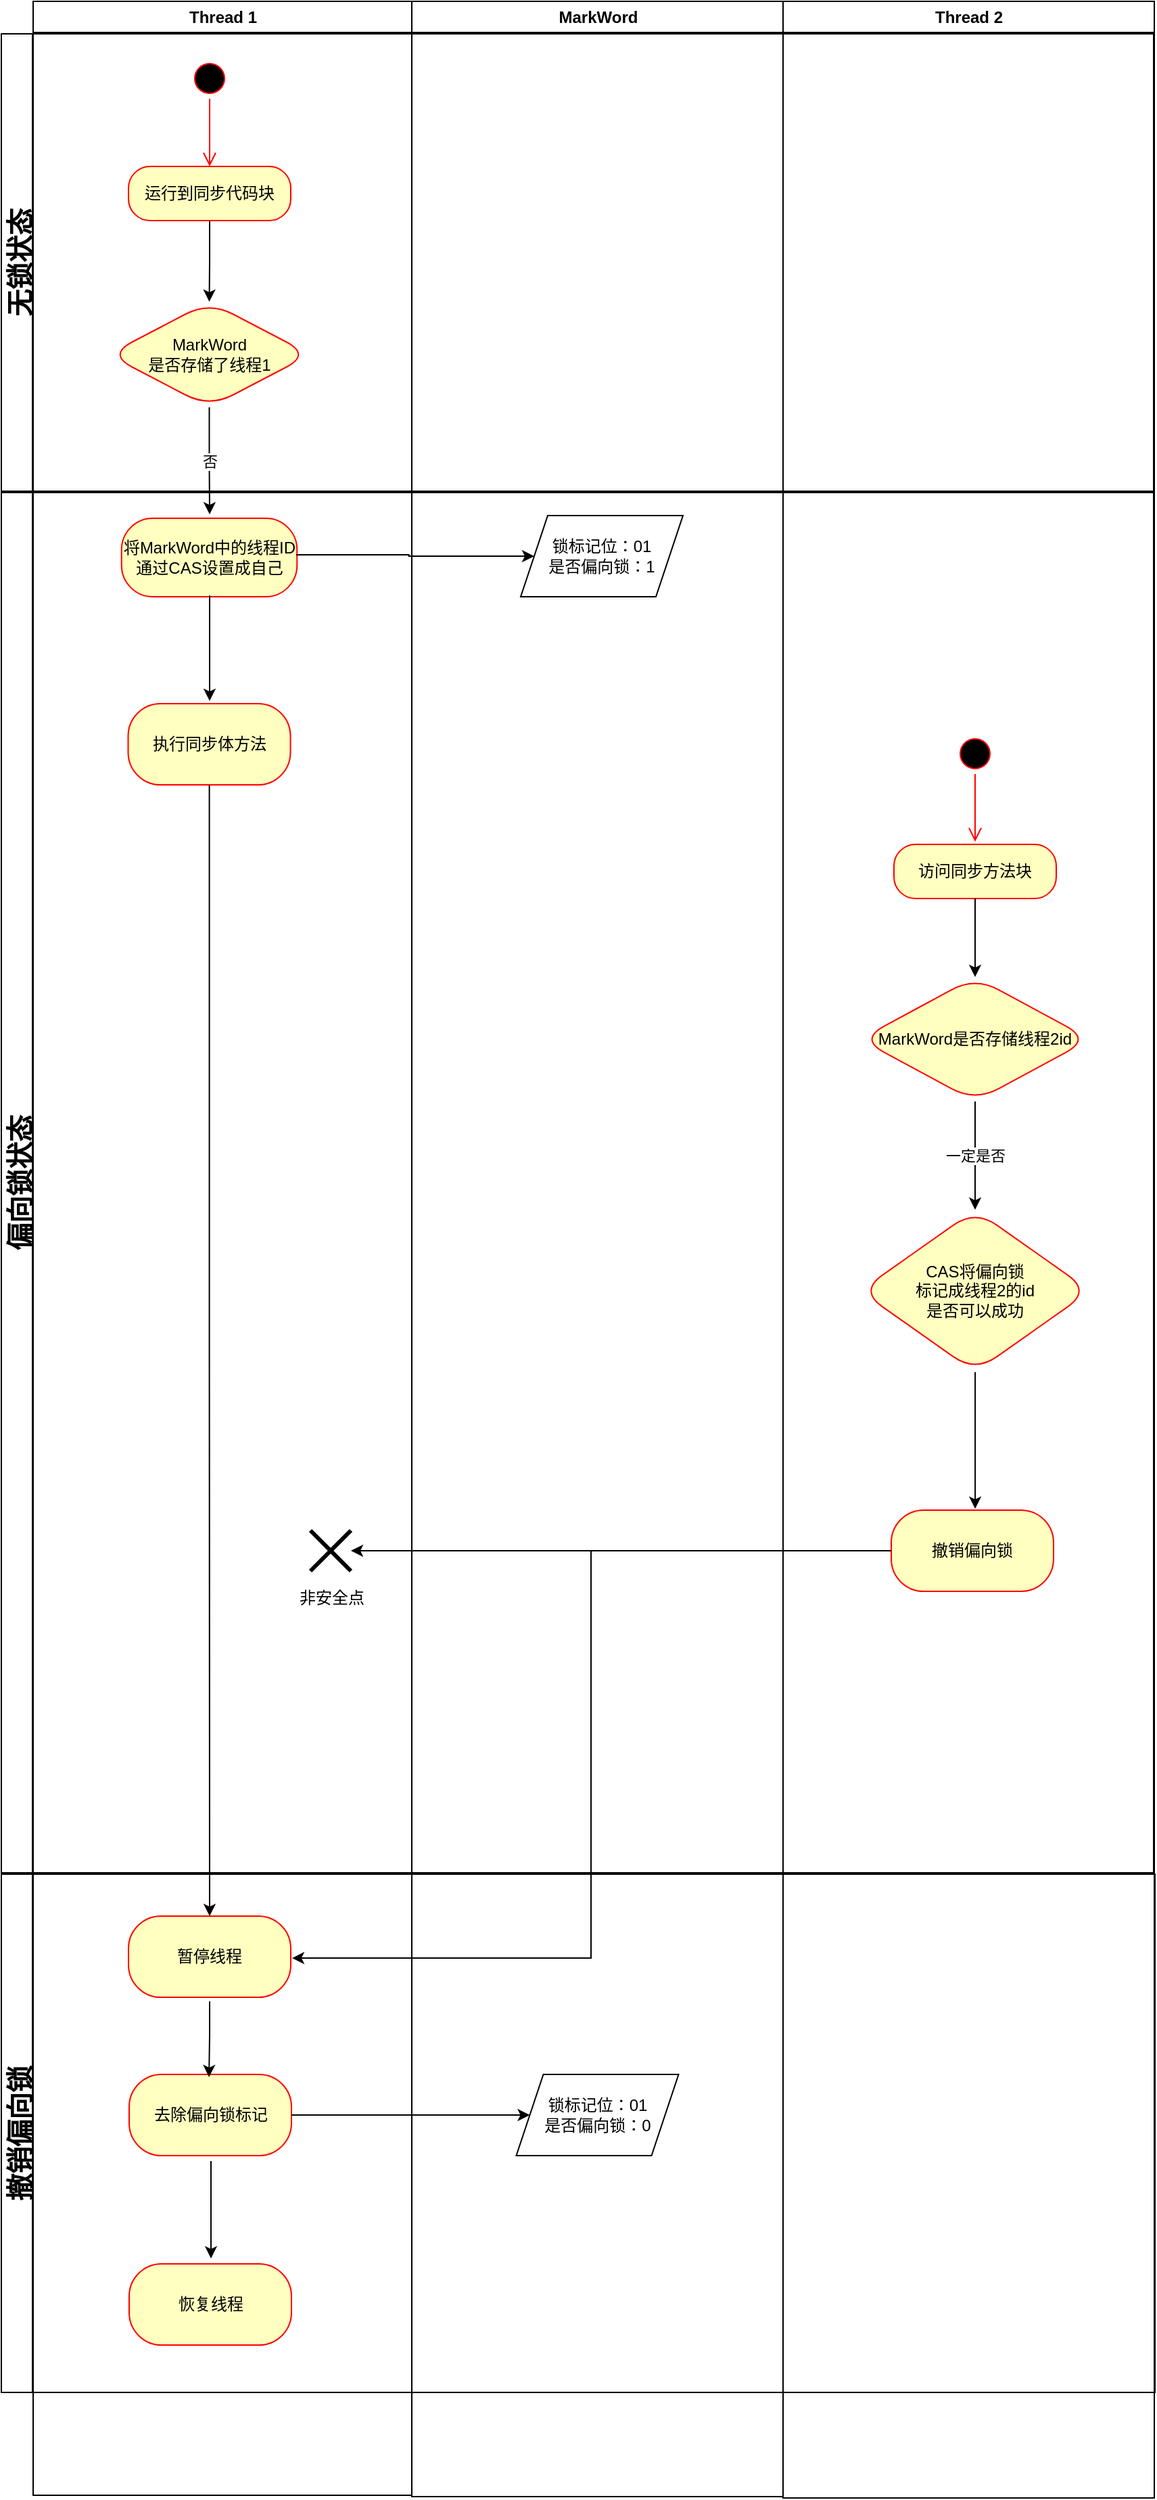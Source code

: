 <mxfile version="16.4.6" type="github" pages="3">
  <diagram name="Page-1" id="e7e014a7-5840-1c2e-5031-d8a46d1fe8dd">
    <mxGraphModel dx="1038" dy="547" grid="0" gridSize="10" guides="0" tooltips="1" connect="1" arrows="1" fold="1" page="1" pageScale="1" pageWidth="50000" pageHeight="3400" background="none" math="0" shadow="0">
      <root>
        <mxCell id="0" />
        <mxCell id="1" parent="0" />
        <mxCell id="2" value="Thread 1" style="swimlane;whiteSpace=wrap;fillColor=default;" parent="1" vertex="1">
          <mxGeometry x="164.5" y="128" width="280" height="1843" as="geometry">
            <mxRectangle x="164.5" y="128" width="80" height="23" as="alternateBounds" />
          </mxGeometry>
        </mxCell>
        <mxCell id="wDrUYWlxCvy98e6c7wN1-69" value="" style="edgeStyle=orthogonalEdgeStyle;rounded=0;orthogonalLoop=1;jettySize=auto;html=1;" parent="2" source="wDrUYWlxCvy98e6c7wN1-64" target="wDrUYWlxCvy98e6c7wN1-68" edge="1">
          <mxGeometry relative="1" as="geometry" />
        </mxCell>
        <mxCell id="wDrUYWlxCvy98e6c7wN1-64" value="运行到同步代码块" style="rounded=1;whiteSpace=wrap;html=1;arcSize=40;fontColor=#000000;fillColor=#ffffc0;strokeColor=#ff0000;" parent="2" vertex="1">
          <mxGeometry x="70.5" y="122" width="120" height="40" as="geometry" />
        </mxCell>
        <mxCell id="wDrUYWlxCvy98e6c7wN1-66" value="" style="ellipse;html=1;shape=startState;fillColor=#000000;strokeColor=#ff0000;" parent="2" vertex="1">
          <mxGeometry x="115.5" y="42" width="30" height="30" as="geometry" />
        </mxCell>
        <mxCell id="wDrUYWlxCvy98e6c7wN1-67" value="" style="edgeStyle=orthogonalEdgeStyle;html=1;verticalAlign=bottom;endArrow=open;endSize=8;strokeColor=#ff0000;rounded=0;entryX=0.5;entryY=0;entryDx=0;entryDy=0;entryPerimeter=0;" parent="2" source="wDrUYWlxCvy98e6c7wN1-66" target="wDrUYWlxCvy98e6c7wN1-64" edge="1">
          <mxGeometry relative="1" as="geometry">
            <mxPoint x="130.5" y="132" as="targetPoint" />
          </mxGeometry>
        </mxCell>
        <mxCell id="wDrUYWlxCvy98e6c7wN1-68" value="MarkWord&lt;br&gt;是否存储了线程1" style="rhombus;whiteSpace=wrap;html=1;fillColor=#ffffc0;strokeColor=#ff0000;fontColor=#000000;rounded=1;arcSize=40;" parent="2" vertex="1">
          <mxGeometry x="55.5" y="222" width="149.5" height="78" as="geometry" />
        </mxCell>
        <mxCell id="wDrUYWlxCvy98e6c7wN1-70" value="将MarkWord中的线程ID通过CAS设置成自己" style="whiteSpace=wrap;html=1;fillColor=#ffffc0;strokeColor=#ff0000;fontColor=#000000;rounded=1;arcSize=40;" parent="2" vertex="1">
          <mxGeometry x="65.38" y="382" width="129.75" height="58" as="geometry" />
        </mxCell>
        <mxCell id="wDrUYWlxCvy98e6c7wN1-71" value="否" style="edgeStyle=orthogonalEdgeStyle;rounded=0;orthogonalLoop=1;jettySize=auto;html=1;entryX=0.502;entryY=-0.05;entryDx=0;entryDy=0;entryPerimeter=0;" parent="2" source="wDrUYWlxCvy98e6c7wN1-68" target="wDrUYWlxCvy98e6c7wN1-70" edge="1">
          <mxGeometry relative="1" as="geometry">
            <mxPoint x="130.5" y="372" as="targetPoint" />
          </mxGeometry>
        </mxCell>
        <mxCell id="wDrUYWlxCvy98e6c7wN1-97" value="" style="shape=umlDestroy;whiteSpace=wrap;html=1;strokeWidth=3;fillColor=default;" parent="2" vertex="1">
          <mxGeometry x="205" y="1130" width="30" height="30" as="geometry" />
        </mxCell>
        <mxCell id="wDrUYWlxCvy98e6c7wN1-98" value="非安全点" style="text;html=1;resizable=0;autosize=1;align=center;verticalAlign=middle;points=[];fillColor=none;strokeColor=none;rounded=0;" parent="2" vertex="1">
          <mxGeometry x="191" y="1171" width="58" height="18" as="geometry" />
        </mxCell>
        <mxCell id="wDrUYWlxCvy98e6c7wN1-101" value="去除偏向锁标记" style="whiteSpace=wrap;html=1;fillColor=#ffffc0;strokeColor=#ff0000;fontColor=#000000;rounded=1;arcSize=40;" parent="2" vertex="1">
          <mxGeometry x="71" y="1532" width="120" height="60" as="geometry" />
        </mxCell>
        <mxCell id="3" value="Thread 2" style="swimlane;whiteSpace=wrap" parent="1" vertex="1">
          <mxGeometry x="719" y="128" width="274.5" height="1845" as="geometry">
            <mxRectangle x="444.5" y="128" width="80" height="23" as="alternateBounds" />
          </mxGeometry>
        </mxCell>
        <mxCell id="wDrUYWlxCvy98e6c7wN1-81" value="" style="ellipse;html=1;shape=startState;fillColor=#000000;strokeColor=#ff0000;" parent="3" vertex="1">
          <mxGeometry x="127" y="541" width="30" height="30" as="geometry" />
        </mxCell>
        <mxCell id="wDrUYWlxCvy98e6c7wN1-82" value="" style="edgeStyle=orthogonalEdgeStyle;html=1;verticalAlign=bottom;endArrow=open;endSize=8;strokeColor=#ff0000;rounded=0;" parent="3" source="wDrUYWlxCvy98e6c7wN1-81" edge="1">
          <mxGeometry relative="1" as="geometry">
            <mxPoint x="142" y="621" as="targetPoint" />
          </mxGeometry>
        </mxCell>
        <mxCell id="wDrUYWlxCvy98e6c7wN1-85" value="访问同步方法块" style="rounded=1;whiteSpace=wrap;html=1;arcSize=40;fontColor=#000000;fillColor=#ffffc0;strokeColor=#ff0000;" parent="3" vertex="1">
          <mxGeometry x="82" y="623" width="120" height="40" as="geometry" />
        </mxCell>
        <mxCell id="wDrUYWlxCvy98e6c7wN1-87" value="MarkWord是否存储线程2id" style="rhombus;whiteSpace=wrap;html=1;fillColor=#ffffc0;strokeColor=#ff0000;fontColor=#000000;rounded=1;arcSize=40;" parent="3" vertex="1">
          <mxGeometry x="57" y="721" width="170" height="92" as="geometry" />
        </mxCell>
        <mxCell id="wDrUYWlxCvy98e6c7wN1-88" value="" style="edgeStyle=orthogonalEdgeStyle;rounded=0;orthogonalLoop=1;jettySize=auto;html=1;" parent="3" source="wDrUYWlxCvy98e6c7wN1-85" target="wDrUYWlxCvy98e6c7wN1-87" edge="1">
          <mxGeometry relative="1" as="geometry" />
        </mxCell>
        <mxCell id="wDrUYWlxCvy98e6c7wN1-91" value="撤销偏向锁" style="whiteSpace=wrap;html=1;fillColor=#ffffc0;strokeColor=#ff0000;fontColor=#000000;rounded=1;arcSize=40;" parent="3" vertex="1">
          <mxGeometry x="80" y="1115" width="120" height="60" as="geometry" />
        </mxCell>
        <mxCell id="wDrUYWlxCvy98e6c7wN1-74" value="MarkWord" style="swimlane;whiteSpace=wrap" parent="1" vertex="1">
          <mxGeometry x="444.5" y="128" width="274.5" height="1844" as="geometry">
            <mxRectangle x="444.5" y="128" width="80" height="23" as="alternateBounds" />
          </mxGeometry>
        </mxCell>
        <mxCell id="wDrUYWlxCvy98e6c7wN1-76" value="锁标记位：01&lt;br&gt;是否偏向锁：1" style="shape=parallelogram;perimeter=parallelogramPerimeter;whiteSpace=wrap;html=1;fixedSize=1;fillColor=default;" parent="wDrUYWlxCvy98e6c7wN1-74" vertex="1">
          <mxGeometry x="80.5" y="380" width="120" height="60" as="geometry" />
        </mxCell>
        <mxCell id="wDrUYWlxCvy98e6c7wN1-105" value="锁标记位：01&lt;br&gt;是否偏向锁：0" style="shape=parallelogram;perimeter=parallelogramPerimeter;whiteSpace=wrap;html=1;fixedSize=1;fillColor=default;" parent="wDrUYWlxCvy98e6c7wN1-74" vertex="1">
          <mxGeometry x="77.25" y="1532" width="120" height="60" as="geometry" />
        </mxCell>
        <mxCell id="wDrUYWlxCvy98e6c7wN1-78" style="edgeStyle=orthogonalEdgeStyle;rounded=0;orthogonalLoop=1;jettySize=auto;html=1;entryX=0;entryY=0.5;entryDx=0;entryDy=0;exitX=0.995;exitY=0.466;exitDx=0;exitDy=0;exitPerimeter=0;" parent="1" source="wDrUYWlxCvy98e6c7wN1-70" target="wDrUYWlxCvy98e6c7wN1-76" edge="1">
          <mxGeometry relative="1" as="geometry">
            <mxPoint x="365" y="540" as="sourcePoint" />
          </mxGeometry>
        </mxCell>
        <mxCell id="wDrUYWlxCvy98e6c7wN1-93" style="edgeStyle=orthogonalEdgeStyle;rounded=0;orthogonalLoop=1;jettySize=auto;html=1;entryX=0.5;entryY=0;entryDx=0;entryDy=0;" parent="1" source="wDrUYWlxCvy98e6c7wN1-79" target="wDrUYWlxCvy98e6c7wN1-99" edge="1">
          <mxGeometry relative="1" as="geometry">
            <mxPoint x="297.04" y="1433" as="targetPoint" />
          </mxGeometry>
        </mxCell>
        <mxCell id="wDrUYWlxCvy98e6c7wN1-79" value="执行同步体方法" style="whiteSpace=wrap;html=1;fillColor=#ffffc0;strokeColor=#ff0000;fontColor=#000000;rounded=1;arcSize=40;" parent="1" vertex="1">
          <mxGeometry x="234.755" y="647" width="120" height="60" as="geometry" />
        </mxCell>
        <mxCell id="wDrUYWlxCvy98e6c7wN1-80" value="" style="edgeStyle=orthogonalEdgeStyle;rounded=0;orthogonalLoop=1;jettySize=auto;html=1;" parent="1" edge="1">
          <mxGeometry relative="1" as="geometry">
            <mxPoint x="295" y="567" as="sourcePoint" />
            <mxPoint x="295" y="645" as="targetPoint" />
          </mxGeometry>
        </mxCell>
        <mxCell id="wDrUYWlxCvy98e6c7wN1-92" value="" style="edgeStyle=orthogonalEdgeStyle;rounded=0;orthogonalLoop=1;jettySize=auto;html=1;entryX=0.517;entryY=-0.017;entryDx=0;entryDy=0;entryPerimeter=0;" parent="1" source="wDrUYWlxCvy98e6c7wN1-89" target="wDrUYWlxCvy98e6c7wN1-91" edge="1">
          <mxGeometry relative="1" as="geometry" />
        </mxCell>
        <mxCell id="wDrUYWlxCvy98e6c7wN1-89" value="CAS将偏向锁&lt;br&gt;标记成线程2的id&lt;br&gt;是否可以成功" style="rhombus;whiteSpace=wrap;html=1;fillColor=#ffffc0;strokeColor=#ff0000;fontColor=#000000;rounded=1;arcSize=40;" parent="1" vertex="1">
          <mxGeometry x="776" y="1021" width="170" height="120" as="geometry" />
        </mxCell>
        <mxCell id="wDrUYWlxCvy98e6c7wN1-90" value="一定是否" style="edgeStyle=orthogonalEdgeStyle;rounded=0;orthogonalLoop=1;jettySize=auto;html=1;" parent="1" source="wDrUYWlxCvy98e6c7wN1-87" target="wDrUYWlxCvy98e6c7wN1-89" edge="1">
          <mxGeometry relative="1" as="geometry" />
        </mxCell>
        <mxCell id="wDrUYWlxCvy98e6c7wN1-96" style="edgeStyle=orthogonalEdgeStyle;rounded=0;orthogonalLoop=1;jettySize=auto;html=1;" parent="1" source="wDrUYWlxCvy98e6c7wN1-91" target="wDrUYWlxCvy98e6c7wN1-97" edge="1">
          <mxGeometry relative="1" as="geometry">
            <mxPoint x="329" y="1273" as="targetPoint" />
          </mxGeometry>
        </mxCell>
        <mxCell id="wDrUYWlxCvy98e6c7wN1-102" value="" style="edgeStyle=orthogonalEdgeStyle;rounded=0;orthogonalLoop=1;jettySize=auto;html=1;entryX=0.492;entryY=0.033;entryDx=0;entryDy=0;entryPerimeter=0;exitX=0.5;exitY=1.05;exitDx=0;exitDy=0;exitPerimeter=0;" parent="1" source="wDrUYWlxCvy98e6c7wN1-99" target="wDrUYWlxCvy98e6c7wN1-101" edge="1">
          <mxGeometry relative="1" as="geometry" />
        </mxCell>
        <mxCell id="wDrUYWlxCvy98e6c7wN1-99" value="暂停线程" style="whiteSpace=wrap;html=1;fillColor=#ffffc0;strokeColor=#ff0000;fontColor=#000000;rounded=1;arcSize=40;" parent="1" vertex="1">
          <mxGeometry x="235" y="1543" width="120" height="60" as="geometry" />
        </mxCell>
        <mxCell id="wDrUYWlxCvy98e6c7wN1-104" style="edgeStyle=orthogonalEdgeStyle;rounded=0;orthogonalLoop=1;jettySize=auto;html=1;entryX=0;entryY=0.5;entryDx=0;entryDy=0;" parent="1" source="wDrUYWlxCvy98e6c7wN1-101" target="wDrUYWlxCvy98e6c7wN1-105" edge="1">
          <mxGeometry relative="1" as="geometry">
            <mxPoint x="522" y="1690" as="targetPoint" />
          </mxGeometry>
        </mxCell>
        <mxCell id="wDrUYWlxCvy98e6c7wN1-107" value="恢复线程" style="whiteSpace=wrap;html=1;fillColor=#ffffc0;strokeColor=#ff0000;fontColor=#000000;rounded=1;arcSize=40;" parent="1" vertex="1">
          <mxGeometry x="235.5" y="1800" width="120" height="60" as="geometry" />
        </mxCell>
        <mxCell id="wDrUYWlxCvy98e6c7wN1-108" value="" style="edgeStyle=orthogonalEdgeStyle;rounded=0;orthogonalLoop=1;jettySize=auto;html=1;" parent="1" edge="1">
          <mxGeometry relative="1" as="geometry">
            <mxPoint x="296" y="1724" as="sourcePoint" />
            <mxPoint x="296" y="1796" as="targetPoint" />
          </mxGeometry>
        </mxCell>
        <mxCell id="wDrUYWlxCvy98e6c7wN1-109" value="无锁状态" style="swimlane;horizontal=0;fillColor=default;fontSize=20;" parent="1" vertex="1">
          <mxGeometry x="141" y="152" width="852" height="338" as="geometry" />
        </mxCell>
        <mxCell id="wDrUYWlxCvy98e6c7wN1-110" value="偏向锁状态" style="swimlane;horizontal=0;fontSize=20;fillColor=default;" parent="1" vertex="1">
          <mxGeometry x="141" y="491" width="852" height="1020" as="geometry" />
        </mxCell>
        <mxCell id="wDrUYWlxCvy98e6c7wN1-111" value="撤销偏向锁" style="swimlane;horizontal=0;fontSize=20;fillColor=default;" parent="1" vertex="1">
          <mxGeometry x="141" y="1512" width="853" height="383" as="geometry" />
        </mxCell>
        <mxCell id="wDrUYWlxCvy98e6c7wN1-112" style="edgeStyle=orthogonalEdgeStyle;rounded=0;orthogonalLoop=1;jettySize=auto;html=1;entryX=1.008;entryY=0.517;entryDx=0;entryDy=0;entryPerimeter=0;fontSize=20;" parent="1" source="wDrUYWlxCvy98e6c7wN1-91" target="wDrUYWlxCvy98e6c7wN1-99" edge="1">
          <mxGeometry relative="1" as="geometry" />
        </mxCell>
      </root>
    </mxGraphModel>
  </diagram>
  <diagram id="Uv8lmdtDqA1FhxDDC_oz" name="Page-2">
    <mxGraphModel dx="1038" dy="547" grid="0" gridSize="10" guides="1" tooltips="1" connect="1" arrows="1" fold="1" page="1" pageScale="1" pageWidth="50000" pageHeight="3400" math="0" shadow="0">
      <root>
        <mxCell id="tnpS3rwjlLAkFFVItpaH-0" />
        <mxCell id="tnpS3rwjlLAkFFVItpaH-1" parent="tnpS3rwjlLAkFFVItpaH-0" />
        <mxCell id="tnpS3rwjlLAkFFVItpaH-2" value="Thread-A" style="swimlane;" parent="tnpS3rwjlLAkFFVItpaH-1" vertex="1">
          <mxGeometry x="281" y="246" width="220" height="779" as="geometry" />
        </mxCell>
        <mxCell id="tnpS3rwjlLAkFFVItpaH-54" style="edgeStyle=orthogonalEdgeStyle;rounded=0;orthogonalLoop=1;jettySize=auto;html=1;exitX=0.5;exitY=1;exitDx=0;exitDy=0;entryX=0.5;entryY=0;entryDx=0;entryDy=0;" parent="tnpS3rwjlLAkFFVItpaH-2" source="tnpS3rwjlLAkFFVItpaH-5" target="tnpS3rwjlLAkFFVItpaH-7" edge="1">
          <mxGeometry relative="1" as="geometry" />
        </mxCell>
        <mxCell id="tnpS3rwjlLAkFFVItpaH-5" value="" style="ellipse;html=1;shape=startState;fillColor=#000000;strokeColor=#ff0000;" parent="tnpS3rwjlLAkFFVItpaH-2" vertex="1">
          <mxGeometry x="95" y="32" width="30" height="30" as="geometry" />
        </mxCell>
        <mxCell id="tnpS3rwjlLAkFFVItpaH-15" style="edgeStyle=orthogonalEdgeStyle;rounded=0;orthogonalLoop=1;jettySize=auto;html=1;exitX=0.5;exitY=1;exitDx=0;exitDy=0;entryX=0.5;entryY=0;entryDx=0;entryDy=0;" parent="tnpS3rwjlLAkFFVItpaH-2" source="tnpS3rwjlLAkFFVItpaH-7" target="tnpS3rwjlLAkFFVItpaH-12" edge="1">
          <mxGeometry relative="1" as="geometry" />
        </mxCell>
        <mxCell id="tnpS3rwjlLAkFFVItpaH-7" value="运行到同步代码块" style="rounded=1;whiteSpace=wrap;html=1;arcSize=40;fontColor=#000000;fillColor=#ffffc0;strokeColor=#ff0000;" parent="tnpS3rwjlLAkFFVItpaH-2" vertex="1">
          <mxGeometry x="48" y="89" width="120" height="40" as="geometry" />
        </mxCell>
        <mxCell id="tnpS3rwjlLAkFFVItpaH-22" value="是" style="edgeStyle=orthogonalEdgeStyle;rounded=0;orthogonalLoop=1;jettySize=auto;html=1;exitX=0.5;exitY=1;exitDx=0;exitDy=0;entryX=0.5;entryY=0;entryDx=0;entryDy=0;" parent="tnpS3rwjlLAkFFVItpaH-2" source="tnpS3rwjlLAkFFVItpaH-12" target="tnpS3rwjlLAkFFVItpaH-21" edge="1">
          <mxGeometry relative="1" as="geometry" />
        </mxCell>
        <mxCell id="tnpS3rwjlLAkFFVItpaH-12" value="判断是否01" style="rhombus;whiteSpace=wrap;html=1;fillColor=#ffffc0;strokeColor=#ff0000;" parent="tnpS3rwjlLAkFFVItpaH-2" vertex="1">
          <mxGeometry x="68" y="162" width="80" height="48" as="geometry" />
        </mxCell>
        <mxCell id="tnpS3rwjlLAkFFVItpaH-52" value="是" style="edgeStyle=orthogonalEdgeStyle;rounded=0;orthogonalLoop=1;jettySize=auto;html=1;exitX=0.5;exitY=1;exitDx=0;exitDy=0;entryX=0.5;entryY=0;entryDx=0;entryDy=0;" parent="tnpS3rwjlLAkFFVItpaH-2" source="tnpS3rwjlLAkFFVItpaH-21" target="tnpS3rwjlLAkFFVItpaH-23" edge="1">
          <mxGeometry relative="1" as="geometry" />
        </mxCell>
        <mxCell id="tnpS3rwjlLAkFFVItpaH-21" value="CAS-ThreadId" style="rhombus;whiteSpace=wrap;html=1;fillColor=#ffffc0;strokeColor=#ff0000;" parent="tnpS3rwjlLAkFFVItpaH-2" vertex="1">
          <mxGeometry x="68" y="236" width="80" height="48" as="geometry" />
        </mxCell>
        <mxCell id="tnpS3rwjlLAkFFVItpaH-53" style="edgeStyle=orthogonalEdgeStyle;rounded=0;orthogonalLoop=1;jettySize=auto;html=1;exitX=0.5;exitY=1;exitDx=0;exitDy=0;entryX=0.5;entryY=0;entryDx=0;entryDy=0;" parent="tnpS3rwjlLAkFFVItpaH-2" source="tnpS3rwjlLAkFFVItpaH-23" target="tnpS3rwjlLAkFFVItpaH-26" edge="1">
          <mxGeometry relative="1" as="geometry" />
        </mxCell>
        <mxCell id="tnpS3rwjlLAkFFVItpaH-23" value="修改MarkWord" style="rounded=1;whiteSpace=wrap;html=1;arcSize=40;fontColor=#000000;fillColor=#ffffc0;strokeColor=#ff0000;" parent="tnpS3rwjlLAkFFVItpaH-2" vertex="1">
          <mxGeometry x="48" y="325" width="120" height="40" as="geometry" />
        </mxCell>
        <mxCell id="tnpS3rwjlLAkFFVItpaH-37" style="edgeStyle=orthogonalEdgeStyle;rounded=0;orthogonalLoop=1;jettySize=auto;html=1;exitX=0.5;exitY=1;exitDx=0;exitDy=0;entryX=0.5;entryY=0;entryDx=0;entryDy=0;" parent="tnpS3rwjlLAkFFVItpaH-2" source="tnpS3rwjlLAkFFVItpaH-26" target="tnpS3rwjlLAkFFVItpaH-36" edge="1">
          <mxGeometry relative="1" as="geometry" />
        </mxCell>
        <mxCell id="tnpS3rwjlLAkFFVItpaH-26" value="进入同步代码块" style="rounded=1;whiteSpace=wrap;html=1;arcSize=40;fontColor=#000000;fillColor=#ffffc0;strokeColor=#ff0000;" parent="tnpS3rwjlLAkFFVItpaH-2" vertex="1">
          <mxGeometry x="48" y="421" width="120" height="40" as="geometry" />
        </mxCell>
        <mxCell id="tnpS3rwjlLAkFFVItpaH-33" value="" style="shape=umlDestroy;whiteSpace=wrap;html=1;strokeWidth=3;" parent="tnpS3rwjlLAkFFVItpaH-2" vertex="1">
          <mxGeometry x="95" y="474" width="30" height="30" as="geometry" />
        </mxCell>
        <mxCell id="tnpS3rwjlLAkFFVItpaH-36" value="暂定线程" style="rounded=1;whiteSpace=wrap;html=1;arcSize=40;fontColor=#000000;fillColor=#ffffc0;strokeColor=#ff0000;" parent="tnpS3rwjlLAkFFVItpaH-2" vertex="1">
          <mxGeometry x="48" y="553" width="120" height="40" as="geometry" />
        </mxCell>
        <mxCell id="tnpS3rwjlLAkFFVItpaH-39" value="解锁，线程Id设置空" style="rounded=1;whiteSpace=wrap;html=1;arcSize=40;fontColor=#000000;fillColor=#ffffc0;strokeColor=#ff0000;" parent="tnpS3rwjlLAkFFVItpaH-2" vertex="1">
          <mxGeometry x="48" y="642" width="120" height="40" as="geometry" />
        </mxCell>
        <mxCell id="tnpS3rwjlLAkFFVItpaH-42" value="该线程获取到轻量锁，并继续执行同步代码块内容" style="rounded=1;whiteSpace=wrap;html=1;arcSize=40;fontColor=#000000;fillColor=#ffffc0;strokeColor=#ff0000;" parent="tnpS3rwjlLAkFFVItpaH-2" vertex="1">
          <mxGeometry x="48" y="734" width="120" height="40" as="geometry" />
        </mxCell>
        <mxCell id="tnpS3rwjlLAkFFVItpaH-3" value="Thread-B" style="swimlane;" parent="tnpS3rwjlLAkFFVItpaH-1" vertex="1">
          <mxGeometry x="721" y="245" width="245" height="780" as="geometry" />
        </mxCell>
        <mxCell id="tnpS3rwjlLAkFFVItpaH-44" style="edgeStyle=orthogonalEdgeStyle;rounded=0;orthogonalLoop=1;jettySize=auto;html=1;exitX=0.5;exitY=1;exitDx=0;exitDy=0;entryX=0.5;entryY=0;entryDx=0;entryDy=0;" parent="tnpS3rwjlLAkFFVItpaH-3" source="tnpS3rwjlLAkFFVItpaH-27" target="tnpS3rwjlLAkFFVItpaH-28" edge="1">
          <mxGeometry relative="1" as="geometry" />
        </mxCell>
        <mxCell id="tnpS3rwjlLAkFFVItpaH-27" value="" style="ellipse;html=1;shape=startState;fillColor=#000000;strokeColor=#ff0000;" parent="tnpS3rwjlLAkFFVItpaH-3" vertex="1">
          <mxGeometry x="116" y="254" width="30" height="30" as="geometry" />
        </mxCell>
        <mxCell id="tnpS3rwjlLAkFFVItpaH-45" style="edgeStyle=orthogonalEdgeStyle;rounded=0;orthogonalLoop=1;jettySize=auto;html=1;exitX=0.5;exitY=1;exitDx=0;exitDy=0;entryX=0.5;entryY=0;entryDx=0;entryDy=0;" parent="tnpS3rwjlLAkFFVItpaH-3" source="tnpS3rwjlLAkFFVItpaH-28" target="tnpS3rwjlLAkFFVItpaH-29" edge="1">
          <mxGeometry relative="1" as="geometry" />
        </mxCell>
        <mxCell id="tnpS3rwjlLAkFFVItpaH-28" value="运行到同步代码块" style="rounded=1;whiteSpace=wrap;html=1;arcSize=40;fontColor=#000000;fillColor=#ffffc0;strokeColor=#ff0000;" parent="tnpS3rwjlLAkFFVItpaH-3" vertex="1">
          <mxGeometry x="71" y="306" width="120" height="40" as="geometry" />
        </mxCell>
        <mxCell id="tnpS3rwjlLAkFFVItpaH-57" value="是" style="edgeStyle=orthogonalEdgeStyle;rounded=0;orthogonalLoop=1;jettySize=auto;html=1;exitX=0.5;exitY=1;exitDx=0;exitDy=0;entryX=0.5;entryY=0;entryDx=0;entryDy=0;" parent="tnpS3rwjlLAkFFVItpaH-3" source="tnpS3rwjlLAkFFVItpaH-29" target="tnpS3rwjlLAkFFVItpaH-30" edge="1">
          <mxGeometry relative="1" as="geometry" />
        </mxCell>
        <mxCell id="tnpS3rwjlLAkFFVItpaH-29" value="判断是否01" style="rhombus;whiteSpace=wrap;html=1;fillColor=#ffffc0;strokeColor=#ff0000;" parent="tnpS3rwjlLAkFFVItpaH-3" vertex="1">
          <mxGeometry x="91" y="368" width="80" height="48" as="geometry" />
        </mxCell>
        <mxCell id="tnpS3rwjlLAkFFVItpaH-48" value="否" style="edgeStyle=orthogonalEdgeStyle;rounded=0;orthogonalLoop=1;jettySize=auto;html=1;exitX=0.5;exitY=1;exitDx=0;exitDy=0;entryX=0.5;entryY=0;entryDx=0;entryDy=0;" parent="tnpS3rwjlLAkFFVItpaH-3" source="tnpS3rwjlLAkFFVItpaH-30" target="tnpS3rwjlLAkFFVItpaH-31" edge="1">
          <mxGeometry relative="1" as="geometry" />
        </mxCell>
        <mxCell id="tnpS3rwjlLAkFFVItpaH-30" value="CAS-ThreadId" style="rhombus;whiteSpace=wrap;html=1;fillColor=#ffffc0;strokeColor=#ff0000;" parent="tnpS3rwjlLAkFFVItpaH-3" vertex="1">
          <mxGeometry x="95" y="440" width="80" height="48" as="geometry" />
        </mxCell>
        <mxCell id="tnpS3rwjlLAkFFVItpaH-56" style="edgeStyle=orthogonalEdgeStyle;rounded=0;orthogonalLoop=1;jettySize=auto;html=1;exitX=0.5;exitY=1;exitDx=0;exitDy=0;entryX=0.5;entryY=0;entryDx=0;entryDy=0;" parent="tnpS3rwjlLAkFFVItpaH-3" source="tnpS3rwjlLAkFFVItpaH-31" target="tnpS3rwjlLAkFFVItpaH-55" edge="1">
          <mxGeometry relative="1" as="geometry" />
        </mxCell>
        <mxCell id="tnpS3rwjlLAkFFVItpaH-31" value="撤销偏向锁" style="rounded=1;whiteSpace=wrap;html=1;arcSize=40;fontColor=#000000;fillColor=#ffffc0;strokeColor=#ff0000;" parent="tnpS3rwjlLAkFFVItpaH-3" vertex="1">
          <mxGeometry x="71" y="523" width="120" height="40" as="geometry" />
        </mxCell>
        <mxCell id="tnpS3rwjlLAkFFVItpaH-55" value="CAS获取轻量级锁" style="rounded=1;whiteSpace=wrap;html=1;arcSize=40;fontColor=#000000;fillColor=#ffffc0;strokeColor=#ff0000;" parent="tnpS3rwjlLAkFFVItpaH-3" vertex="1">
          <mxGeometry x="71" y="730" width="120" height="40" as="geometry" />
        </mxCell>
        <mxCell id="tnpS3rwjlLAkFFVItpaH-4" value="MarkWord" style="swimlane;" parent="tnpS3rwjlLAkFFVItpaH-1" vertex="1">
          <mxGeometry x="501" y="246" width="220" height="779" as="geometry" />
        </mxCell>
        <mxCell id="tnpS3rwjlLAkFFVItpaH-24" value="是否偏向：1&lt;br&gt;ThreadId: Thread-A&lt;br&gt;" style="shape=parallelogram;perimeter=parallelogramPerimeter;whiteSpace=wrap;html=1;fixedSize=1;" parent="tnpS3rwjlLAkFFVItpaH-4" vertex="1">
          <mxGeometry x="39.5" y="313" width="141" height="59" as="geometry" />
        </mxCell>
        <mxCell id="tnpS3rwjlLAkFFVItpaH-40" value="是否偏向：0&lt;br&gt;ThreadId: 置空" style="shape=parallelogram;perimeter=parallelogramPerimeter;whiteSpace=wrap;html=1;fixedSize=1;" parent="tnpS3rwjlLAkFFVItpaH-4" vertex="1">
          <mxGeometry x="39.5" y="632.5" width="141" height="59" as="geometry" />
        </mxCell>
        <mxCell id="tnpS3rwjlLAkFFVItpaH-50" value="锁状态标记：00&lt;br&gt;指向Thread-A的LockRecord" style="shape=parallelogram;perimeter=parallelogramPerimeter;whiteSpace=wrap;html=1;fixedSize=1;" parent="tnpS3rwjlLAkFFVItpaH-4" vertex="1">
          <mxGeometry x="28" y="711" width="141" height="59" as="geometry" />
        </mxCell>
        <mxCell id="tnpS3rwjlLAkFFVItpaH-25" style="edgeStyle=orthogonalEdgeStyle;rounded=0;orthogonalLoop=1;jettySize=auto;html=1;exitX=1;exitY=0.5;exitDx=0;exitDy=0;" parent="tnpS3rwjlLAkFFVItpaH-1" source="tnpS3rwjlLAkFFVItpaH-23" target="tnpS3rwjlLAkFFVItpaH-24" edge="1">
          <mxGeometry relative="1" as="geometry" />
        </mxCell>
        <mxCell id="tnpS3rwjlLAkFFVItpaH-32" style="edgeStyle=orthogonalEdgeStyle;rounded=0;orthogonalLoop=1;jettySize=auto;html=1;exitX=0;exitY=0.5;exitDx=0;exitDy=0;entryX=0.6;entryY=0.467;entryDx=0;entryDy=0;entryPerimeter=0;" parent="tnpS3rwjlLAkFFVItpaH-1" source="tnpS3rwjlLAkFFVItpaH-31" target="tnpS3rwjlLAkFFVItpaH-33" edge="1">
          <mxGeometry relative="1" as="geometry">
            <mxPoint x="408" y="743" as="targetPoint" />
            <Array as="points">
              <mxPoint x="598" y="774" />
              <mxPoint x="598" y="734" />
            </Array>
          </mxGeometry>
        </mxCell>
        <mxCell id="tnpS3rwjlLAkFFVItpaH-34" value="非安全点" style="edgeLabel;html=1;align=center;verticalAlign=middle;resizable=0;points=[];" parent="tnpS3rwjlLAkFFVItpaH-32" vertex="1" connectable="0">
          <mxGeometry x="0.307" y="-1" relative="1" as="geometry">
            <mxPoint as="offset" />
          </mxGeometry>
        </mxCell>
        <mxCell id="tnpS3rwjlLAkFFVItpaH-35" style="edgeStyle=orthogonalEdgeStyle;rounded=0;orthogonalLoop=1;jettySize=auto;html=1;exitX=0;exitY=0.5;exitDx=0;exitDy=0;entryX=1;entryY=0.525;entryDx=0;entryDy=0;entryPerimeter=0;" parent="tnpS3rwjlLAkFFVItpaH-1" source="tnpS3rwjlLAkFFVItpaH-31" target="tnpS3rwjlLAkFFVItpaH-36" edge="1">
          <mxGeometry relative="1" as="geometry">
            <mxPoint x="424" y="835" as="targetPoint" />
            <Array as="points">
              <mxPoint x="683" y="774" />
              <mxPoint x="683" y="820" />
            </Array>
          </mxGeometry>
        </mxCell>
        <mxCell id="tnpS3rwjlLAkFFVItpaH-38" style="edgeStyle=orthogonalEdgeStyle;rounded=0;orthogonalLoop=1;jettySize=auto;html=1;exitX=0.5;exitY=1;exitDx=0;exitDy=0;" parent="tnpS3rwjlLAkFFVItpaH-1" source="tnpS3rwjlLAkFFVItpaH-36" edge="1">
          <mxGeometry relative="1" as="geometry">
            <mxPoint x="389" y="883" as="targetPoint" />
          </mxGeometry>
        </mxCell>
        <mxCell id="tnpS3rwjlLAkFFVItpaH-41" style="edgeStyle=orthogonalEdgeStyle;rounded=0;orthogonalLoop=1;jettySize=auto;html=1;exitX=0.5;exitY=1;exitDx=0;exitDy=0;" parent="tnpS3rwjlLAkFFVItpaH-1" source="tnpS3rwjlLAkFFVItpaH-39" edge="1">
          <mxGeometry relative="1" as="geometry">
            <mxPoint x="389" y="977" as="targetPoint" />
          </mxGeometry>
        </mxCell>
        <mxCell id="tnpS3rwjlLAkFFVItpaH-43" style="edgeStyle=orthogonalEdgeStyle;rounded=0;orthogonalLoop=1;jettySize=auto;html=1;exitX=1;exitY=0.5;exitDx=0;exitDy=0;" parent="tnpS3rwjlLAkFFVItpaH-1" source="tnpS3rwjlLAkFFVItpaH-39" target="tnpS3rwjlLAkFFVItpaH-40" edge="1">
          <mxGeometry relative="1" as="geometry" />
        </mxCell>
        <mxCell id="tnpS3rwjlLAkFFVItpaH-49" style="edgeStyle=orthogonalEdgeStyle;rounded=0;orthogonalLoop=1;jettySize=auto;html=1;exitX=1;exitY=0.5;exitDx=0;exitDy=0;entryX=0;entryY=0.5;entryDx=0;entryDy=0;" parent="tnpS3rwjlLAkFFVItpaH-1" source="tnpS3rwjlLAkFFVItpaH-42" target="tnpS3rwjlLAkFFVItpaH-50" edge="1">
          <mxGeometry relative="1" as="geometry">
            <mxPoint x="547" y="1000" as="targetPoint" />
          </mxGeometry>
        </mxCell>
      </root>
    </mxGraphModel>
  </diagram>
  <diagram id="maikW5gBtwEXTYE0XFR2" name="锁升级整体流程">
    <mxGraphModel dx="1483" dy="781" grid="0" gridSize="10" guides="1" tooltips="1" connect="1" arrows="1" fold="1" page="1" pageScale="1" pageWidth="50000" pageHeight="3400" math="0" shadow="0">
      <root>
        <mxCell id="rmGNk5yUa1o3tPvNaUS6-0" />
        <mxCell id="rmGNk5yUa1o3tPvNaUS6-1" parent="rmGNk5yUa1o3tPvNaUS6-0" />
        <mxCell id="rmGNk5yUa1o3tPvNaUS6-2" value="开始" style="strokeWidth=2;html=1;shape=mxgraph.flowchart.start_1;whiteSpace=wrap;sketch=1;" vertex="1" parent="rmGNk5yUa1o3tPvNaUS6-1">
          <mxGeometry x="565" y="192" width="100" height="60" as="geometry" />
        </mxCell>
        <mxCell id="rmGNk5yUa1o3tPvNaUS6-8" style="edgeStyle=orthogonalEdgeStyle;rounded=0;orthogonalLoop=1;jettySize=auto;html=1;exitX=0.5;exitY=1;exitDx=0;exitDy=0;entryX=0.5;entryY=0;entryDx=0;entryDy=0;entryPerimeter=0;exitPerimeter=0;" edge="1" parent="rmGNk5yUa1o3tPvNaUS6-1" source="rmGNk5yUa1o3tPvNaUS6-2" target="rmGNk5yUa1o3tPvNaUS6-5">
          <mxGeometry relative="1" as="geometry">
            <mxPoint x="615" y="280" as="sourcePoint" />
          </mxGeometry>
        </mxCell>
        <mxCell id="rmGNk5yUa1o3tPvNaUS6-7" value="01:" style="edgeStyle=orthogonalEdgeStyle;rounded=0;orthogonalLoop=1;jettySize=auto;html=1;exitX=0.5;exitY=1;exitDx=0;exitDy=0;exitPerimeter=0;entryX=0.5;entryY=0;entryDx=0;entryDy=0;entryPerimeter=0;" edge="1" parent="rmGNk5yUa1o3tPvNaUS6-1" source="rmGNk5yUa1o3tPvNaUS6-5" target="rmGNk5yUa1o3tPvNaUS6-6">
          <mxGeometry relative="1" as="geometry" />
        </mxCell>
        <mxCell id="rmGNk5yUa1o3tPvNaUS6-5" value="锁状态" style="strokeWidth=2;html=1;shape=mxgraph.flowchart.decision;whiteSpace=wrap;sketch=1;" vertex="1" parent="rmGNk5yUa1o3tPvNaUS6-1">
          <mxGeometry x="561" y="312" width="108" height="82" as="geometry" />
        </mxCell>
        <mxCell id="rmGNk5yUa1o3tPvNaUS6-10" value="是" style="edgeStyle=orthogonalEdgeStyle;rounded=0;orthogonalLoop=1;jettySize=auto;html=1;exitX=0.5;exitY=1;exitDx=0;exitDy=0;exitPerimeter=0;entryX=0.5;entryY=0;entryDx=0;entryDy=0;entryPerimeter=0;" edge="1" parent="rmGNk5yUa1o3tPvNaUS6-1" source="rmGNk5yUa1o3tPvNaUS6-6" target="rmGNk5yUa1o3tPvNaUS6-9">
          <mxGeometry relative="1" as="geometry" />
        </mxCell>
        <mxCell id="rmGNk5yUa1o3tPvNaUS6-15" value="" style="edgeStyle=orthogonalEdgeStyle;rounded=0;orthogonalLoop=1;jettySize=auto;html=1;" edge="1" parent="rmGNk5yUa1o3tPvNaUS6-1" source="rmGNk5yUa1o3tPvNaUS6-6" target="rmGNk5yUa1o3tPvNaUS6-14">
          <mxGeometry relative="1" as="geometry" />
        </mxCell>
        <mxCell id="rmGNk5yUa1o3tPvNaUS6-16" value="否" style="edgeLabel;html=1;align=center;verticalAlign=middle;resizable=0;points=[];" vertex="1" connectable="0" parent="rmGNk5yUa1o3tPvNaUS6-15">
          <mxGeometry x="-0.143" y="-1" relative="1" as="geometry">
            <mxPoint as="offset" />
          </mxGeometry>
        </mxCell>
        <mxCell id="rmGNk5yUa1o3tPvNaUS6-6" value="是否偏向锁" style="strokeWidth=2;html=1;shape=mxgraph.flowchart.decision;whiteSpace=wrap;sketch=1;" vertex="1" parent="rmGNk5yUa1o3tPvNaUS6-1">
          <mxGeometry x="565" y="452" width="100" height="77" as="geometry" />
        </mxCell>
        <mxCell id="rmGNk5yUa1o3tPvNaUS6-11" value="是" style="edgeStyle=orthogonalEdgeStyle;rounded=0;orthogonalLoop=1;jettySize=auto;html=1;exitX=0.5;exitY=1;exitDx=0;exitDy=0;exitPerimeter=0;" edge="1" parent="rmGNk5yUa1o3tPvNaUS6-1" source="rmGNk5yUa1o3tPvNaUS6-9" target="rmGNk5yUa1o3tPvNaUS6-12">
          <mxGeometry relative="1" as="geometry">
            <mxPoint x="615" y="964.6" as="targetPoint" />
          </mxGeometry>
        </mxCell>
        <mxCell id="rmGNk5yUa1o3tPvNaUS6-23" style="edgeStyle=orthogonalEdgeStyle;rounded=0;orthogonalLoop=1;jettySize=auto;html=1;entryX=0;entryY=1;entryDx=0;entryDy=0;" edge="1" parent="rmGNk5yUa1o3tPvNaUS6-1" source="rmGNk5yUa1o3tPvNaUS6-9" target="rmGNk5yUa1o3tPvNaUS6-14">
          <mxGeometry relative="1" as="geometry">
            <Array as="points">
              <mxPoint x="733" y="671" />
              <mxPoint x="733" y="521" />
            </Array>
          </mxGeometry>
        </mxCell>
        <mxCell id="rmGNk5yUa1o3tPvNaUS6-24" value="否" style="edgeLabel;html=1;align=center;verticalAlign=middle;resizable=0;points=[];" vertex="1" connectable="0" parent="rmGNk5yUa1o3tPvNaUS6-23">
          <mxGeometry x="-0.125" y="-2" relative="1" as="geometry">
            <mxPoint as="offset" />
          </mxGeometry>
        </mxCell>
        <mxCell id="rmGNk5yUa1o3tPvNaUS6-9" value="判断MarkWord中记录的ThreadId是否是自己" style="strokeWidth=2;html=1;shape=mxgraph.flowchart.decision;whiteSpace=wrap;sketch=1;" vertex="1" parent="rmGNk5yUa1o3tPvNaUS6-1">
          <mxGeometry x="534" y="614" width="162" height="114" as="geometry" />
        </mxCell>
        <mxCell id="rmGNk5yUa1o3tPvNaUS6-12" value="执行同步方法" style="rounded=1;whiteSpace=wrap;html=1;absoluteArcSize=1;arcSize=14;strokeWidth=2;sketch=1;" vertex="1" parent="rmGNk5yUa1o3tPvNaUS6-1">
          <mxGeometry x="569" y="788" width="92" height="50" as="geometry" />
        </mxCell>
        <mxCell id="rmGNk5yUa1o3tPvNaUS6-18" style="edgeStyle=orthogonalEdgeStyle;rounded=0;orthogonalLoop=1;jettySize=auto;html=1;exitX=0.5;exitY=1;exitDx=0;exitDy=0;entryX=0.5;entryY=0;entryDx=0;entryDy=0;entryPerimeter=0;" edge="1" parent="rmGNk5yUa1o3tPvNaUS6-1" source="rmGNk5yUa1o3tPvNaUS6-14" target="rmGNk5yUa1o3tPvNaUS6-17">
          <mxGeometry relative="1" as="geometry" />
        </mxCell>
        <mxCell id="rmGNk5yUa1o3tPvNaUS6-14" value="CAS将ThreadId置为自己，是否偏向置为1" style="whiteSpace=wrap;html=1;strokeWidth=2;sketch=1;" vertex="1" parent="rmGNk5yUa1o3tPvNaUS6-1">
          <mxGeometry x="882" y="460.5" width="120" height="60" as="geometry" />
        </mxCell>
        <mxCell id="rmGNk5yUa1o3tPvNaUS6-19" style="edgeStyle=orthogonalEdgeStyle;rounded=0;orthogonalLoop=1;jettySize=auto;html=1;entryX=1;entryY=0.5;entryDx=0;entryDy=0;" edge="1" parent="rmGNk5yUa1o3tPvNaUS6-1" source="rmGNk5yUa1o3tPvNaUS6-17" target="rmGNk5yUa1o3tPvNaUS6-12">
          <mxGeometry relative="1" as="geometry" />
        </mxCell>
        <mxCell id="rmGNk5yUa1o3tPvNaUS6-20" value="成功" style="edgeLabel;html=1;align=center;verticalAlign=middle;resizable=0;points=[];" vertex="1" connectable="0" parent="rmGNk5yUa1o3tPvNaUS6-19">
          <mxGeometry x="-0.155" y="-1" relative="1" as="geometry">
            <mxPoint as="offset" />
          </mxGeometry>
        </mxCell>
        <mxCell id="rmGNk5yUa1o3tPvNaUS6-22" value="失败" style="edgeStyle=orthogonalEdgeStyle;rounded=0;orthogonalLoop=1;jettySize=auto;html=1;" edge="1" parent="rmGNk5yUa1o3tPvNaUS6-1" source="rmGNk5yUa1o3tPvNaUS6-17" target="rmGNk5yUa1o3tPvNaUS6-21">
          <mxGeometry relative="1" as="geometry" />
        </mxCell>
        <mxCell id="rmGNk5yUa1o3tPvNaUS6-17" value="是否成功" style="strokeWidth=2;html=1;shape=mxgraph.flowchart.decision;whiteSpace=wrap;sketch=1;" vertex="1" parent="rmGNk5yUa1o3tPvNaUS6-1">
          <mxGeometry x="892" y="612" width="100" height="100" as="geometry" />
        </mxCell>
        <mxCell id="rmGNk5yUa1o3tPvNaUS6-26" value="" style="edgeStyle=orthogonalEdgeStyle;rounded=0;orthogonalLoop=1;jettySize=auto;html=1;" edge="1" parent="rmGNk5yUa1o3tPvNaUS6-1" source="rmGNk5yUa1o3tPvNaUS6-21" target="rmGNk5yUa1o3tPvNaUS6-25">
          <mxGeometry relative="1" as="geometry" />
        </mxCell>
        <mxCell id="rmGNk5yUa1o3tPvNaUS6-21" value="执行偏向撤销逻辑" style="whiteSpace=wrap;html=1;strokeWidth=2;sketch=1;" vertex="1" parent="rmGNk5yUa1o3tPvNaUS6-1">
          <mxGeometry x="1099" y="632" width="120" height="60" as="geometry" />
        </mxCell>
        <mxCell id="rmGNk5yUa1o3tPvNaUS6-29" value="" style="edgeStyle=orthogonalEdgeStyle;rounded=0;orthogonalLoop=1;jettySize=auto;html=1;" edge="1" parent="rmGNk5yUa1o3tPvNaUS6-1" source="rmGNk5yUa1o3tPvNaUS6-25" target="rmGNk5yUa1o3tPvNaUS6-28">
          <mxGeometry relative="1" as="geometry" />
        </mxCell>
        <mxCell id="rmGNk5yUa1o3tPvNaUS6-25" value="竞争失败的线程先暂停持有偏向锁的线程（在安全点）" style="whiteSpace=wrap;html=1;strokeWidth=2;sketch=1;" vertex="1" parent="rmGNk5yUa1o3tPvNaUS6-1">
          <mxGeometry x="1099" y="773" width="120" height="59" as="geometry" />
        </mxCell>
        <mxCell id="rmGNk5yUa1o3tPvNaUS6-31" value="不存活" style="edgeStyle=orthogonalEdgeStyle;rounded=0;orthogonalLoop=1;jettySize=auto;html=1;" edge="1" parent="rmGNk5yUa1o3tPvNaUS6-1" source="rmGNk5yUa1o3tPvNaUS6-28" target="rmGNk5yUa1o3tPvNaUS6-30">
          <mxGeometry relative="1" as="geometry" />
        </mxCell>
        <mxCell id="rmGNk5yUa1o3tPvNaUS6-35" value="存活" style="edgeStyle=orthogonalEdgeStyle;rounded=0;orthogonalLoop=1;jettySize=auto;html=1;" edge="1" parent="rmGNk5yUa1o3tPvNaUS6-1" source="rmGNk5yUa1o3tPvNaUS6-28" target="rmGNk5yUa1o3tPvNaUS6-34">
          <mxGeometry relative="1" as="geometry" />
        </mxCell>
        <mxCell id="rmGNk5yUa1o3tPvNaUS6-28" value="持有偏向锁的线程是否存活" style="rhombus;whiteSpace=wrap;html=1;strokeWidth=2;sketch=1;" vertex="1" parent="rmGNk5yUa1o3tPvNaUS6-1">
          <mxGeometry x="1060" y="897.75" width="198" height="92" as="geometry" />
        </mxCell>
        <mxCell id="rmGNk5yUa1o3tPvNaUS6-32" style="edgeStyle=orthogonalEdgeStyle;rounded=0;orthogonalLoop=1;jettySize=auto;html=1;entryX=1;entryY=0.25;entryDx=0;entryDy=0;" edge="1" parent="rmGNk5yUa1o3tPvNaUS6-1" source="rmGNk5yUa1o3tPvNaUS6-30" target="rmGNk5yUa1o3tPvNaUS6-14">
          <mxGeometry relative="1" as="geometry">
            <Array as="points">
              <mxPoint x="881" y="768" />
              <mxPoint x="1016" y="768" />
              <mxPoint x="1016" y="476" />
            </Array>
          </mxGeometry>
        </mxCell>
        <mxCell id="rmGNk5yUa1o3tPvNaUS6-33" value="竞争失败的线程尝试再次CAS" style="edgeLabel;html=1;align=center;verticalAlign=middle;resizable=0;points=[];" vertex="1" connectable="0" parent="rmGNk5yUa1o3tPvNaUS6-32">
          <mxGeometry x="-0.119" relative="1" as="geometry">
            <mxPoint as="offset" />
          </mxGeometry>
        </mxCell>
        <mxCell id="rmGNk5yUa1o3tPvNaUS6-30" value="竞争失败的线程把MarkWord的锁状态转为无锁状态" style="whiteSpace=wrap;html=1;strokeWidth=2;sketch=1;" vertex="1" parent="rmGNk5yUa1o3tPvNaUS6-1">
          <mxGeometry x="821" y="913.75" width="120" height="60" as="geometry" />
        </mxCell>
        <mxCell id="rmGNk5yUa1o3tPvNaUS6-37" value="" style="edgeStyle=orthogonalEdgeStyle;rounded=0;orthogonalLoop=1;jettySize=auto;html=1;" edge="1" parent="rmGNk5yUa1o3tPvNaUS6-1" source="rmGNk5yUa1o3tPvNaUS6-34" target="rmGNk5yUa1o3tPvNaUS6-36">
          <mxGeometry relative="1" as="geometry" />
        </mxCell>
        <mxCell id="rmGNk5yUa1o3tPvNaUS6-38" value="是" style="edgeLabel;html=1;align=center;verticalAlign=middle;resizable=0;points=[];" vertex="1" connectable="0" parent="rmGNk5yUa1o3tPvNaUS6-37">
          <mxGeometry x="-0.291" y="-3" relative="1" as="geometry">
            <mxPoint as="offset" />
          </mxGeometry>
        </mxCell>
        <mxCell id="rmGNk5yUa1o3tPvNaUS6-41" value="f否" style="edgeStyle=orthogonalEdgeStyle;rounded=0;orthogonalLoop=1;jettySize=auto;html=1;" edge="1" parent="rmGNk5yUa1o3tPvNaUS6-1" source="rmGNk5yUa1o3tPvNaUS6-34" target="rmGNk5yUa1o3tPvNaUS6-40">
          <mxGeometry relative="1" as="geometry" />
        </mxCell>
        <mxCell id="rmGNk5yUa1o3tPvNaUS6-34" value="是否执行完同步方法" style="rhombus;whiteSpace=wrap;html=1;strokeWidth=2;sketch=1;" vertex="1" parent="rmGNk5yUa1o3tPvNaUS6-1">
          <mxGeometry x="1338" y="897.75" width="198" height="92" as="geometry" />
        </mxCell>
        <mxCell id="rmGNk5yUa1o3tPvNaUS6-39" style="edgeStyle=orthogonalEdgeStyle;rounded=0;orthogonalLoop=1;jettySize=auto;html=1;entryX=0.5;entryY=0;entryDx=0;entryDy=0;" edge="1" parent="rmGNk5yUa1o3tPvNaUS6-1" source="rmGNk5yUa1o3tPvNaUS6-36" target="rmGNk5yUa1o3tPvNaUS6-14">
          <mxGeometry relative="1" as="geometry">
            <Array as="points">
              <mxPoint x="1273" y="1116" />
              <mxPoint x="1273" y="441" />
              <mxPoint x="942" y="441" />
            </Array>
          </mxGeometry>
        </mxCell>
        <mxCell id="rmGNk5yUa1o3tPvNaUS6-36" value="MarkWord转为无锁状态（原持有偏向锁线程）" style="whiteSpace=wrap;html=1;strokeWidth=2;sketch=1;" vertex="1" parent="rmGNk5yUa1o3tPvNaUS6-1">
          <mxGeometry x="1377" y="1085.75" width="120" height="60" as="geometry" />
        </mxCell>
        <mxCell id="rmGNk5yUa1o3tPvNaUS6-43" value="" style="edgeStyle=orthogonalEdgeStyle;rounded=0;orthogonalLoop=1;jettySize=auto;html=1;" edge="1" parent="rmGNk5yUa1o3tPvNaUS6-1" source="rmGNk5yUa1o3tPvNaUS6-40" target="rmGNk5yUa1o3tPvNaUS6-42">
          <mxGeometry relative="1" as="geometry" />
        </mxCell>
        <mxCell id="rmGNk5yUa1o3tPvNaUS6-52" value="" style="edgeStyle=orthogonalEdgeStyle;rounded=0;orthogonalLoop=1;jettySize=auto;html=1;" edge="1" parent="rmGNk5yUa1o3tPvNaUS6-1" source="rmGNk5yUa1o3tPvNaUS6-40" target="rmGNk5yUa1o3tPvNaUS6-51">
          <mxGeometry relative="1" as="geometry" />
        </mxCell>
        <mxCell id="rmGNk5yUa1o3tPvNaUS6-40" value="升级为轻量级锁" style="whiteSpace=wrap;html=1;strokeWidth=2;sketch=1;" vertex="1" parent="rmGNk5yUa1o3tPvNaUS6-1">
          <mxGeometry x="1377" y="741.75" width="120" height="60" as="geometry" />
        </mxCell>
        <mxCell id="rmGNk5yUa1o3tPvNaUS6-46" value="" style="edgeStyle=orthogonalEdgeStyle;rounded=0;orthogonalLoop=1;jettySize=auto;html=1;" edge="1" parent="rmGNk5yUa1o3tPvNaUS6-1" source="rmGNk5yUa1o3tPvNaUS6-42" target="rmGNk5yUa1o3tPvNaUS6-45">
          <mxGeometry relative="1" as="geometry" />
        </mxCell>
        <mxCell id="rmGNk5yUa1o3tPvNaUS6-42" value="原持有偏向锁线程先把MarkWord标记为无锁" style="whiteSpace=wrap;html=1;strokeWidth=2;sketch=1;" vertex="1" parent="rmGNk5yUa1o3tPvNaUS6-1">
          <mxGeometry x="1377" y="601.75" width="120" height="60" as="geometry" />
        </mxCell>
        <mxCell id="rmGNk5yUa1o3tPvNaUS6-48" value="" style="edgeStyle=orthogonalEdgeStyle;rounded=0;orthogonalLoop=1;jettySize=auto;html=1;" edge="1" parent="rmGNk5yUa1o3tPvNaUS6-1" source="rmGNk5yUa1o3tPvNaUS6-45" target="rmGNk5yUa1o3tPvNaUS6-47">
          <mxGeometry relative="1" as="geometry" />
        </mxCell>
        <mxCell id="rmGNk5yUa1o3tPvNaUS6-45" value="原持有偏向锁的线程将无锁时的MarkWord拷贝到栈中LockRecord" style="whiteSpace=wrap;html=1;strokeWidth=2;sketch=1;" vertex="1" parent="rmGNk5yUa1o3tPvNaUS6-1">
          <mxGeometry x="1550" y="366" width="120" height="60" as="geometry" />
        </mxCell>
        <mxCell id="rmGNk5yUa1o3tPvNaUS6-50" value="" style="edgeStyle=orthogonalEdgeStyle;rounded=0;orthogonalLoop=1;jettySize=auto;html=1;" edge="1" parent="rmGNk5yUa1o3tPvNaUS6-1" source="rmGNk5yUa1o3tPvNaUS6-47" target="rmGNk5yUa1o3tPvNaUS6-49">
          <mxGeometry relative="1" as="geometry" />
        </mxCell>
        <mxCell id="rmGNk5yUa1o3tPvNaUS6-47" value="原持有偏向锁线程把MarkWord的锁状态：00，指针指向自己的栈中的Lock Record（CAS）" style="whiteSpace=wrap;html=1;strokeWidth=2;sketch=1;" vertex="1" parent="rmGNk5yUa1o3tPvNaUS6-1">
          <mxGeometry x="1748" y="355.5" width="138" height="81" as="geometry" />
        </mxCell>
        <mxCell id="rmGNk5yUa1o3tPvNaUS6-67" value="" style="edgeStyle=orthogonalEdgeStyle;rounded=0;orthogonalLoop=1;jettySize=auto;html=1;" edge="1" parent="rmGNk5yUa1o3tPvNaUS6-1" source="rmGNk5yUa1o3tPvNaUS6-49" target="rmGNk5yUa1o3tPvNaUS6-66">
          <mxGeometry relative="1" as="geometry" />
        </mxCell>
        <mxCell id="rmGNk5yUa1o3tPvNaUS6-49" value="原持有偏向锁的线程继续执行同步方法块内容" style="whiteSpace=wrap;html=1;strokeWidth=2;sketch=1;" vertex="1" parent="rmGNk5yUa1o3tPvNaUS6-1">
          <mxGeometry x="1757" y="527" width="120" height="60" as="geometry" />
        </mxCell>
        <mxCell id="rmGNk5yUa1o3tPvNaUS6-54" value="" style="edgeStyle=orthogonalEdgeStyle;rounded=0;orthogonalLoop=1;jettySize=auto;html=1;" edge="1" parent="rmGNk5yUa1o3tPvNaUS6-1" source="rmGNk5yUa1o3tPvNaUS6-51" target="rmGNk5yUa1o3tPvNaUS6-53">
          <mxGeometry relative="1" as="geometry" />
        </mxCell>
        <mxCell id="rmGNk5yUa1o3tPvNaUS6-51" value="后进入的线程也复制无锁时的MarkWord到自己LockRecord" style="whiteSpace=wrap;html=1;strokeWidth=2;sketch=1;" vertex="1" parent="rmGNk5yUa1o3tPvNaUS6-1">
          <mxGeometry x="1577" y="741.75" width="120" height="60" as="geometry" />
        </mxCell>
        <mxCell id="rmGNk5yUa1o3tPvNaUS6-58" value="" style="edgeStyle=orthogonalEdgeStyle;rounded=0;orthogonalLoop=1;jettySize=auto;html=1;" edge="1" parent="rmGNk5yUa1o3tPvNaUS6-1" source="rmGNk5yUa1o3tPvNaUS6-53" target="rmGNk5yUa1o3tPvNaUS6-57">
          <mxGeometry relative="1" as="geometry" />
        </mxCell>
        <mxCell id="rmGNk5yUa1o3tPvNaUS6-53" value="循环CAS替换MarkWord中的LockRecord指针和锁状态" style="whiteSpace=wrap;html=1;strokeWidth=2;sketch=1;" vertex="1" parent="rmGNk5yUa1o3tPvNaUS6-1">
          <mxGeometry x="1777" y="741.75" width="120" height="60" as="geometry" />
        </mxCell>
        <mxCell id="rmGNk5yUa1o3tPvNaUS6-60" value="是" style="edgeStyle=orthogonalEdgeStyle;rounded=0;orthogonalLoop=1;jettySize=auto;html=1;" edge="1" parent="rmGNk5yUa1o3tPvNaUS6-1" source="rmGNk5yUa1o3tPvNaUS6-57" target="rmGNk5yUa1o3tPvNaUS6-59">
          <mxGeometry relative="1" as="geometry" />
        </mxCell>
        <mxCell id="rmGNk5yUa1o3tPvNaUS6-61" style="edgeStyle=orthogonalEdgeStyle;rounded=0;orthogonalLoop=1;jettySize=auto;html=1;exitX=1;exitY=0.5;exitDx=0;exitDy=0;entryX=0.5;entryY=1;entryDx=0;entryDy=0;" edge="1" parent="rmGNk5yUa1o3tPvNaUS6-1" source="rmGNk5yUa1o3tPvNaUS6-57" target="rmGNk5yUa1o3tPvNaUS6-63">
          <mxGeometry relative="1" as="geometry">
            <mxPoint x="2130.8" y="792.6" as="targetPoint" />
          </mxGeometry>
        </mxCell>
        <mxCell id="rmGNk5yUa1o3tPvNaUS6-62" value="否" style="edgeLabel;html=1;align=center;verticalAlign=middle;resizable=0;points=[];" vertex="1" connectable="0" parent="rmGNk5yUa1o3tPvNaUS6-61">
          <mxGeometry x="-0.192" y="1" relative="1" as="geometry">
            <mxPoint as="offset" />
          </mxGeometry>
        </mxCell>
        <mxCell id="rmGNk5yUa1o3tPvNaUS6-57" value="10次内是否成功" style="rhombus;whiteSpace=wrap;html=1;strokeWidth=2;sketch=1;" vertex="1" parent="rmGNk5yUa1o3tPvNaUS6-1">
          <mxGeometry x="1778" y="874" width="118" height="75.25" as="geometry" />
        </mxCell>
        <mxCell id="rmGNk5yUa1o3tPvNaUS6-59" value="执行同步代码块" style="whiteSpace=wrap;html=1;strokeWidth=2;sketch=1;" vertex="1" parent="rmGNk5yUa1o3tPvNaUS6-1">
          <mxGeometry x="1777" y="1036.875" width="120" height="60" as="geometry" />
        </mxCell>
        <mxCell id="rmGNk5yUa1o3tPvNaUS6-65" value="" style="edgeStyle=orthogonalEdgeStyle;rounded=0;orthogonalLoop=1;jettySize=auto;html=1;" edge="1" parent="rmGNk5yUa1o3tPvNaUS6-1" source="rmGNk5yUa1o3tPvNaUS6-63" target="rmGNk5yUa1o3tPvNaUS6-64">
          <mxGeometry relative="1" as="geometry" />
        </mxCell>
        <mxCell id="rmGNk5yUa1o3tPvNaUS6-63" value="升级锁为重量级锁，锁状态：10.指针指向重量级锁Monitor指针" style="rounded=1;whiteSpace=wrap;html=1;absoluteArcSize=1;arcSize=14;strokeWidth=2;sketch=1;" vertex="1" parent="rmGNk5yUa1o3tPvNaUS6-1">
          <mxGeometry x="2059" y="726" width="138" height="57" as="geometry" />
        </mxCell>
        <mxCell id="rmGNk5yUa1o3tPvNaUS6-64" value="Metux指令挂起当前线程" style="whiteSpace=wrap;html=1;rounded=1;arcSize=14;strokeWidth=2;sketch=1;" vertex="1" parent="rmGNk5yUa1o3tPvNaUS6-1">
          <mxGeometry x="2068" y="587.5" width="120" height="60" as="geometry" />
        </mxCell>
        <mxCell id="rmGNk5yUa1o3tPvNaUS6-69" value="" style="edgeStyle=orthogonalEdgeStyle;rounded=0;orthogonalLoop=1;jettySize=auto;html=1;" edge="1" parent="rmGNk5yUa1o3tPvNaUS6-1" source="rmGNk5yUa1o3tPvNaUS6-66" target="rmGNk5yUa1o3tPvNaUS6-68">
          <mxGeometry relative="1" as="geometry" />
        </mxCell>
        <mxCell id="rmGNk5yUa1o3tPvNaUS6-66" value="执行完代码块" style="whiteSpace=wrap;html=1;strokeWidth=2;sketch=1;" vertex="1" parent="rmGNk5yUa1o3tPvNaUS6-1">
          <mxGeometry x="1932" y="366" width="120" height="60" as="geometry" />
        </mxCell>
        <mxCell id="rmGNk5yUa1o3tPvNaUS6-71" value="否" style="edgeStyle=orthogonalEdgeStyle;rounded=0;orthogonalLoop=1;jettySize=auto;html=1;" edge="1" parent="rmGNk5yUa1o3tPvNaUS6-1" source="rmGNk5yUa1o3tPvNaUS6-68" target="rmGNk5yUa1o3tPvNaUS6-70">
          <mxGeometry relative="1" as="geometry" />
        </mxCell>
        <mxCell id="rmGNk5yUa1o3tPvNaUS6-73" value="是" style="edgeStyle=orthogonalEdgeStyle;rounded=0;orthogonalLoop=1;jettySize=auto;html=1;" edge="1" parent="rmGNk5yUa1o3tPvNaUS6-1" source="rmGNk5yUa1o3tPvNaUS6-68" target="rmGNk5yUa1o3tPvNaUS6-72">
          <mxGeometry relative="1" as="geometry" />
        </mxCell>
        <mxCell id="rmGNk5yUa1o3tPvNaUS6-68" value="是否还是轻量级锁" style="rhombus;whiteSpace=wrap;html=1;strokeWidth=2;sketch=1;" vertex="1" parent="rmGNk5yUa1o3tPvNaUS6-1">
          <mxGeometry x="1952" y="216" width="80" height="80" as="geometry" />
        </mxCell>
        <mxCell id="rmGNk5yUa1o3tPvNaUS6-70" value="将LockRecord的MarkWord替换堆中的MarkWor" style="whiteSpace=wrap;html=1;strokeWidth=2;sketch=1;" vertex="1" parent="rmGNk5yUa1o3tPvNaUS6-1">
          <mxGeometry x="1772" y="226" width="120" height="60" as="geometry" />
        </mxCell>
        <mxCell id="rmGNk5yUa1o3tPvNaUS6-72" value="锁一定是升级了，唤醒等待线程即可" style="whiteSpace=wrap;html=1;strokeWidth=2;sketch=1;" vertex="1" parent="rmGNk5yUa1o3tPvNaUS6-1">
          <mxGeometry x="2092" y="226" width="120" height="60" as="geometry" />
        </mxCell>
      </root>
    </mxGraphModel>
  </diagram>
</mxfile>
